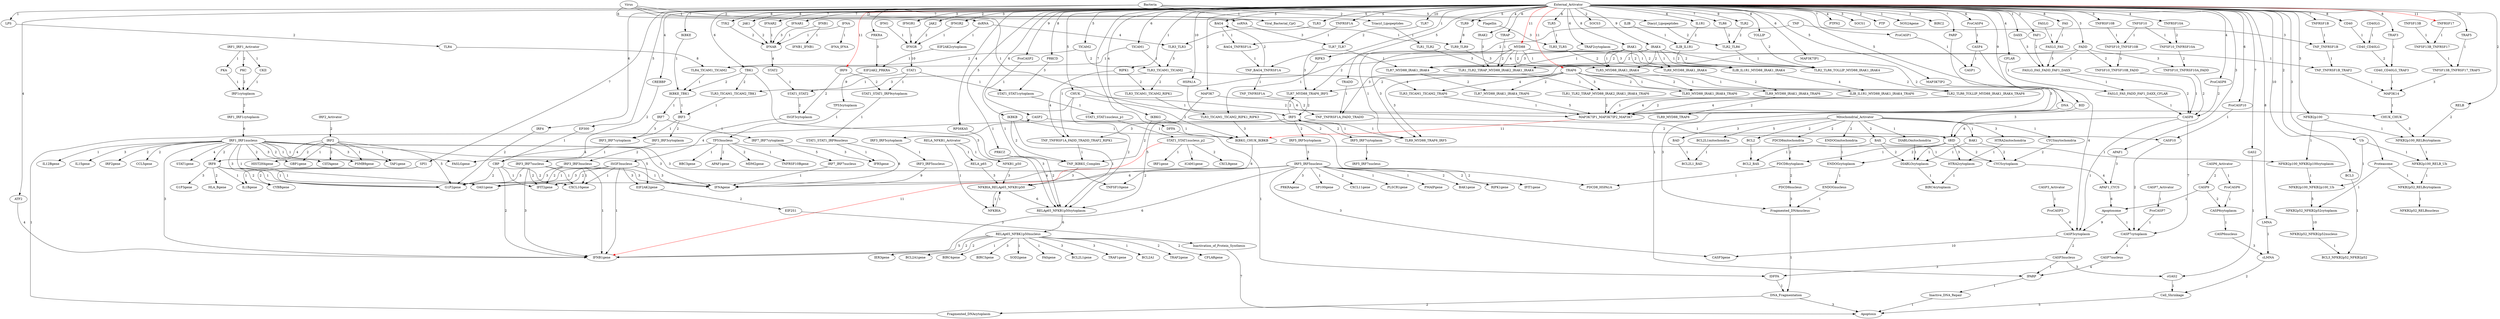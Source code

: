 strict digraph  {
" STAT1_STAT1_IRF9nucleus " [equation="  ( STAT1_STAT1_IRF9cytoplasm ) "];
" TLR2_TLR6_TOLLIP_MYD88_IRAK1_IRAK4_TRAF6 " [equation="  ( TLR2_TLR6_TOLLIP_MYD88_IRAK1_IRAK4 && (  (  ( TRAF6 )  )  ) ) "];
" PARP " [equation="  ( External_Activator ) "];
" CBP " [equation="  ( EP300 && (  (  ( CREBBP )  )  ) ) "];
" IL12Bgene " [equation="  ( IRF1_IRF1nucleus ) "];
" BCL2L1mitochondria " [equation="  ( Mitochondrial_Activator ) "];
" IL15gene " [equation="  ( IRF1_IRF1nucleus ) "];
" ISGF3nucleus " [equation="  ( ISGF3cytoplasm ) "];
" IRF9 " [equation="  ( External_Activator ) "];
" IFNGR2 " [equation="  ( External_Activator ) "];
" PDCD8nucleus " [equation="  ( PDCD8cytoplasm ) "];
" SOCS3 " [equation="  ( External_Activator ) "];
" CASP8 " [equation="  ( ProCASP8 && (  (  ( FASLG_FAS_FADD_FAF1_DAXX || TNFSF10_TNFRSF10A_FADD || FASLG_FAS_FADD_FAF1_DAXX_CFLAR || TNFSF10_TNFSF10B_FADD )  )  ) ) "];
" NFKB2p100_NFKB2p100cytoplasm " [equation="  ( NFKB2p100 && (  (  ( IKBKG_CHUK_IKBKB )  )  ) ) "];
" ProCASP2 " [equation="  ( External_Activator ) "];
" BCL2_BAX " [equation="  ( BCL2 && (  (  ( BAX )  )  ) ) "];
" ISGF3cytoplasm " [equation="  ( STAT1_STAT2 && (  (  ( IRF9 )  )  ) ) "];
" cLMNA " [equation="  ( LMNA && (  (  ( CASP6nucleus )  )  ) ) "];
" TRAF5 " [equation="  ( External_Activator ) "];
" TLR5_MYD88_IRAK1_IRAK4_TRAF6 " [equation="  ( TLR5_MYD88_IRAK1_IRAK4 && (  (  ( TRAF6 )  )  ) ) "];
" TLR1_TLR2_TIRAP_MYD88_IRAK2_IRAK1_IRAK4 " [equation="  ( TLR1_TLR2 && (  (  ( IRAK2 && MYD88 && TIRAP && IRAK1 && IRAK4 )  )  ) ) "];
" NFKBIA_RELAp65_NFKB1p50 " [equation="  ( TNF_IKBKG_Complex && (  (  ( NFKBIA && RELA_p65 && NFKB1_p50 )  )  ) )  || ( IKBKG_CHUK_IKBKB && (  (  ( NFKBIA && RELA_p65 && NFKB1_p50 )  )  ) ) "];
" Viral_Bacterial_CpG " [equation="  ( Virus )  || ( Bacteria ) "];
" EP300 " [equation="  ( External_Activator ) "];
" IFNGR " [equation="  ( IFNG && (  (  ( IFNGR1 && IFNGR2 && JAK2 )  )  ) ) "];
" CASP3cytoplasm " [equation="  ( ProCASP3 && (  (  ( CASP4 || Apoptosome || CASP8 )  )  ) ) "];
" STAT1_STAT1nucleus_p1 " [equation="  ( STAT1_STAT1cytoplasm ) "];
" TP53nucleus " [equation="  ( TP53cytoplasm ) "];
" IFNA_IFNA " [equation="  ( IFNA ) "];
" Diacyl_Lipopeptides " [equation="  ( Bacteria ) "];
" IRF1_IRF1nucleus " [equation="  ( IRF1_IRF1cytoplasm ) "];
" BAD " [equation="  ( Mitochondrial_Activator ) "];
" CREBBP " [equation="  ( External_Activator ) "];
" IFNB1gene " [equation="  ( STAT1_STAT1nucleus_p2 )  || ( ISGF3nucleus )  || ( IRF3_IRF3nucleus )  || ( IRF1_IRF1nucleus )  || ( IRF5_IRF5nucleus )  || ( RELAp65_NFBK1p50nucleus && (  (  ( IRF3_IRF3nucleus && IRF3_IRF7nucleus && ATF2 && CBP )  )  ) ) "];
" PMAIPgene " [equation="  ( IRF5_IRF5nucleus ) "];
" ILIB_IL1R1_MYD88_IRAK1_IRAK4_TRAF6 " [equation="  ( ILIB_IL1R1_MYD88_IRAK1_IRAK4 && (  (  ( TRAF6 )  )  ) ) "];
" TAP1gene " [equation="  ( IRF1_IRF1nucleus )  || ( IRF2 ) "];
" ILIB_IL1R1_MYD88_IRAK1_IRAK4 " [equation="  ( ILIB_IL1R1 && (  (  ( MYD88 && IRAK1 && IRAK4 )  )  ) ) "];
" BAK1 " [equation="  ( Mitochondrial_Activator ) "];
" IFNGR1 " [equation="  ( External_Activator ) "];
" BCL3_NFKB2p52_NFKB2p52 " [equation="  ( BCL3 && (  (  ( NFKB2p52_NFKB2p52nucleus )  )  ) ) "];
" STAT1_STAT2 " [equation="  ( STAT1 && (  (  ( STAT2 )  )  ) ) "];
" IRF7_IRF7cytoplasm " [equation="  ( IRF7 ) "];
" Ub " [equation="  ( External_Activator ) "];
" FADD " [equation="  ( External_Activator ) "];
" PTPN2 " [equation="  ( External_Activator ) "];
" TLR7_TLR7 " [equation="  ( TLR7 && (  (  ( ssRNA )  )  ) ) "];
" ProCASP6 " [equation="  ( CASP6_Activator ) "];
" FASLG_FAS_FADD_FAF1_DAXX_CFLAR " [equation="  ( FASLG_FAS_FADD_FAF1_DAXX && (  (  ( CFLAR )  )  ) ) "];
" TLR2 " [equation="  ( External_Activator ) "];
" STAT1_STAT1nucleus_p2 " [equation="  ( STAT1_STAT1nucleus_p1 ) "];
" TLR3_TICAM1_TICAM2 " [equation="  ( TLR3_TLR3 && (  (  ( TICAM2 && TICAM1 )  )  ) ) "];
" NFKB2p100 " [equation="  ( External_Activator ) "];
" TNFSF13B_TNFRSF17 " [equation="  ( TNFSF13B && (  (  ( TNFRSF17 )  )  ) ) "];
" PKC " [equation="  ( IRF1_IRF1_Activator ) "];
" CASP10 " [equation="  ( ProCASP10 && (  (  ( TNF_TNFRSF1A_FADD_TRADD )  )  ) ) "];
" IRF2gene " [equation="  ( IRF1_IRF1nucleus ) "];
" TLR7 " [equation="  ( External_Activator ) "];
" FASLGgene " [equation="  ( TP53nucleus )  || ( IRF1_IRF1nucleus ) "];
" STAT1_STAT1_IRF9cytoplasm " [equation="  ( STAT1 && (  (  ( IRF9 )  )  ) ) "];
" IDFFA " [equation="  ( DFFA && (  (  ( CASP3nucleus )  )  ) ) "];
" CKII " [equation="  ( IRF1_IRF1_Activator ) "];
" TNFSF10_TNFRSF10A_FADD " [equation="  ( TNFSF10_TNFRSF10A && (  (  ( FADD )  )  ) ) "];
" DIABLOcytoplasm " [equation="  ( DIABLOmitochondria && (  (  ( BAX || tBID || BAK1 )  )  ) ) "];
" BIRC4cytoplasm " [equation="  ! (  ( DIABLOcytoplasm )  || ( HTRA2cytoplasm )  ) "];
" PDCD8cytoplasm " [equation="  ( tBID && (  (  ( PDCD8mitochondria )  )  ) ) "];
" RIPK3 " [equation="  ( External_Activator ) "];
" CCL5gene " [equation="  ( IRF1_IRF1nucleus ) "];
" NFKB2p100_NFKB2p100_Ub " [equation="  ( NFKB2p100_NFKB2p100cytoplasm && (  (  ( Ub )  )  ) ) "];
" MAP3K14 " [equation="  ( TNFSF13B_TNFRSF17_TRAF5 )  || ( CD40_CD40LG_TRAF3 )  || ( TNF_TNFRSF1B_TRAF2 ) "];
" EIF2S1 " [equation="  ( EIF2AK2gene ) "];
" SOCS1 " [equation="  ( External_Activator ) "];
" ProCASP8 " [equation="  ( External_Activator ) "];
" ProCASP10 " [equation="  ( External_Activator ) "];
" IRAK1 " [equation="  ( External_Activator ) "];
" TNFRSF1B " [equation="  ( External_Activator ) "];
" BCL2A1 " [equation="  ( RELAp65_NFBK1p50nucleus ) "];
" TNF_TNFRSF1B_TRAF2 " [equation="  ( TNF_TNFRSF1B && (  (  ( TRAF2cytoplasm )  )  ) ) "];
" IRF3_IRF3cytoplasm " [equation="  ( IRF3 ) "];
" TOLLIP " [equation="  ( External_Activator ) "];
" CXCL10gene " [equation="  ( CBP && (  (  ( IRF3_IRF3nucleus || IRF3_IRF7nucleus )  )  ) )  || ( ISGF3nucleus ) "];
" MYD88 " [equation="  ( External_Activator ) "];
" TLR3_TICAM1_TICAM2_TRAF6 " [equation="  ( TLR3_TICAM1_TICAM2 && (  (  ( TRAF6 )  )  ) ) "];
" Fragmented_DNAnucleus " [equation="  ( DNA && (  (  ( PDCD8nucleus || ENDOGnucleus )  )  ) ) "];
" NFKB2p100_RELB_Ub " [equation="  ( NFKB2p100_RELBcytoplasm && (  (  ( Ub )  )  ) ) "];
" Inactive_DNA_Repair " [equation="  ( IPARP ) "];
" IFNAR2 " [equation="  ( External_Activator ) "];
" EIF2AK2cytoplasm " [equation="  ( dsRNA ) "];
" IRF3_IRF7nucleus " [equation="  ( IRF3_IRF7cytoplasm ) "];
" IFNB1_IFNB1 " [equation="  ( IFNB1 ) "];
" IFNAR1 " [equation="  ( External_Activator ) "];
" ProCASP1 " [equation="  ( External_Activator ) "];
" G1P3gene " [equation="  ( IRF8 ) "];
" PDCD8mitochondria " [equation="  ( Mitochondrial_Activator ) "];
" TNF_IKBKG_Complex " [equation="  ( TNF_TNFRSF1A_FADD_TRADD_TRAF2_RIPK1 && (  (  ( IKBKG && IKBKB && CHUK )  )  ) ) "];
" IRF5_IRF5cytoplasm " [equation="  ( IRF5 ) "];
" DNA " [equation="  ( External_Activator ) "];
" NFKB2p100_RELBcytoplasm " [equation="  ( NFKB2p100 && (  (  ( RELB && CHUK_CHUK )  )  ) ) "];
" ATF2 " [equation="  ( External_Activator ) "];
" CASP2 " [equation="  ( ProCASP2 && (  (  ( Fragmented_DNAcytoplasm )  )  ) ) "];
" STAT2 " [equation="  ( IFNAR ) "];
" ICAM1gene " [equation="  ( STAT1_STAT1nucleus_p2 ) "];
" TLR6 " [equation="  ( External_Activator ) "];
" IL1Bgene " [equation="  ( IRF8 && (  (  ( SPI1 )  )  ) ) "];
" GBP1gene " [equation="  ( IRF2 )  || ( IRF1_IRF1nucleus ) "];
" FASLG_FAS " [equation="  ( FASLG && (  (  ( FAS )  )  ) ) "];
" IPARP " [equation="  ( PARP && (  (  ( CASP3nucleus || CASP7nucleus )  )  ) ) "];
" HSPA1A " [equation="  ( External_Activator ) "];
" CASP6cytoplasm " [equation="  ( ProCASP6 && (  (  ( CASP9 )  )  ) ) "];
" GAS2 " [equation="  ( External_Activator ) "];
" BAG4_TNFRSF1A " [equation="  ( BAG4 && (  (  ( TNFRSF1A )  )  ) ) "];
" BAK1gene " [equation="  ( IRF5_IRF5nucleus ) "];
" EIF2AK2gene " [equation="  ( IRF1_IRF1nucleus )  || ( ISGF3nucleus ) "];
" IL1R1 " [equation="  ( External_Activator ) "];
" TRAF2gene " [equation="  ( RELAp65_NFBK1p50nucleus ) "];
" STAT1_STAT1cytoplasm " [equation="  ( STAT1 && (  (  ( PRKCD )  )  ) ) "];
" BAG4 " [equation="  ( External_Activator )  || ( TNF_BAG4_TNFRSF1A ) "];
" TNFSF10_TNFRSF10A " [equation="  ( TNFSF10 && (  (  ( TNFRSF10A )  )  ) ) "];
" PRKCD " [equation="  ( External_Activator ) "];
" FASLG_FAS_FADD_FAF1_DAXX " [equation="  ( FASLG_FAS && (  (  ( FAF1 && FADD && DAXX )  )  ) ) "];
" ProCASP4 " [equation="  ( External_Activator ) "];
" TLR9_MYD88_IRAK1_IRAK4 " [equation="  ( TLR9_TLR9 && (  (  ( MYD88 && IRAK1 && IRAK4 )  )  ) ) "];
" PTP " [equation="  ( External_Activator ) "];
" CD40_CD40LG " [equation="  ( CD40 && (  (  ( CD40LG )  )  ) ) "];
" TLR3_TICAM1_TICAM2_TBK1 " [equation="  ( TLR3_TICAM1_TICAM2 && (  (  ( TBK1 )  )  ) ) "];
" IRF5 " [equation="  ( Virus )  || ( TLR7_MYD88_TRAF6_IRF5 )  || ( TLR9_MYD88_TRAF6_IRF5 ) "];
" TLR4 " [equation="  ( LPS ) "];
" CFLARgene " [equation="  ( RELAp65_NFBK1p50nucleus ) "];
" IER3gene " [equation="  ( RELAp65_NFBK1p50nucleus ) "];
" MAP3K7IP1 " [equation="  ( External_Activator ) "];
" DIABLOmitochondria " [equation="  ( Mitochondrial_Activator ) "];
" CASP7nucleus " [equation="  ( CASP7cytoplasm ) "];
" SPI1 " [equation="  ( External_Activator ) "];
" TNF_BAG4_TNFRSF1A " [equation="  ( TNF && (  (  ( BAG4_TNFRSF1A )  )  ) ) "];
" BCL2A1gene " [equation="  ( RELAp65_NFBK1p50nucleus ) "];
" CASP9 " [equation="  ( CASP6_Activator ) "];
" TNFSF10gene " [equation="  ( IRF5_IRF5nucleus )  || ( IRF1_IRF1nucleus ) "];
" DFFA " [equation="  ( External_Activator ) "];
" TLR1_TLR2 " [equation="  ( Triacyl_Lipopeptides ) "];
" TNFRSF10B " [equation="  ( External_Activator ) "];
" PRKRAgene " [equation="  ( IRF5_IRF5nucleus ) "];
" SP100gene " [equation="  ( IRF5_IRF5nucleus ) "];
" IRF7 " [equation="  ( IKBKE_TBK1 ) "];
" RELA_p65 " [equation="  ( RELA_NFKB1_Activator ) "];
" CXCL11gene " [equation="  ( IRF5_IRF5nucleus ) "];
" ENDOGnucleus " [equation="  ( ENDOGcytoplasm ) "];
" CXCL9gene " [equation="  ( STAT1_STAT1nucleus_p2 ) "];
" ProCASP3 " [equation="  ( CASP3_Activator ) "];
" dsRNA " [equation="  ( Virus ) "];
" TICAM2 " [equation="  ( External_Activator ) "];
" TLR1_TLR2_TIRAP_MYD88_IRAK2_IRAK1_IRAK4_TRAF6 " [equation="  ( TLR1_TLR2_TIRAP_MYD88_IRAK2_IRAK1_IRAK4 && (  (  ( TRAF6 )  )  ) ) "];
" TLR3 " [equation="  ( External_Activator ) "];
" BCL3 " [equation="  ( External_Activator ) "];
" CASP3nucleus " [equation="  ( CASP3cytoplasm ) "];
" STAT1 " [equation="  ( IFNGR ) "];
" TNFRSF17 " [equation="  ( External_Activator ) "];
" DAXX " [equation="  ( External_Activator ) "];
" CD40 " [equation="  ( External_Activator ) "];
" PDCD8_HSPA1A " [equation="  ( PDCD8cytoplasm && (  (  ( HSPA1A )  )  ) ) "];
" PKA " [equation="  ( IRF1_IRF1_Activator ) "];
" NFKBIA " [equation="  ( RELA_NFKB1_Activator )  || ( NFKBIA_RELAp65_NFKB1p50 ) "];
" RELAp65_NFBK1p50nucleus " [equation="  ( RELAp65_NFKB1p50cytoplasm ) "];
" TIRAP " [equation="  ( External_Activator ) "];
" ProCASP7 " [equation="  ( CASP7_Activator ) "];
" NFKB2p52_NFKB2p52nucleus " [equation="  ( NFKB2p52_NFKB2p52cytoplasm ) "];
" Apoptosis " [equation="  ( Cell_Shrinkage )  || ( Inactive_DNA_Repair )  || ( Inactivation_of_Protein_Synthesis )  || ( DNA_Fragmentation ) "];
" PLSCR1gene " [equation="  ( IRF5_IRF5nucleus ) "];
" TNFSF10_TNFSF10B_FADD " [equation="  ( TNFSF10_TNFSF10B && (  (  ( FADD )  )  ) ) "];
" BIRC4gene " [equation="  ( RELAp65_NFBK1p50nucleus ) "];
" TLR9_TLR9 " [equation="  ( TLR9 && (  (  ( Viral_Bacterial_CpG )  )  ) ) "];
" EIF2AK2_PRKRA " [equation="  ( EIF2AK2cytoplasm && (  (  ( PRKRA )  )  ) ) "];
" IFR5gene " [equation="  ( TP53nucleus )  || ( STAT1_STAT1_IRF9nucleus ) "];
" TLR3_TICAM1_TICAM2_RIPK1_RIPK3 " [equation="  ( TLR3_TICAM1_TICAM2_RIPK1 && (  (  ( RIPK3 )  )  ) ) "];
" BAX " [equation="  ( Mitochondrial_Activator ) "];
" DNA_Fragmentation " [equation="  ( IDFFA )  || ( Fragmented_DNAnucleus ) "];
" BIRC3gene " [equation="  ( RELAp65_NFBK1p50nucleus ) "];
" TLR2_TLR6 " [equation="  ( TLR2 && (  (  ( Diacyl_Lipopeptides && TLR6 )  )  ) ) "];
" G1P2gene " [equation="  ( CBP && (  (  ( IRF3_IRF3nucleus || IRF3_IRF7nucleus )  )  ) )  || ( IRF1_IRF1nucleus && (  (  ( SPI1 && IRF8 && IRF4 )  )  ) )  || ( ISGF3nucleus )  || ( IRF2 && (  (  ( SPI1 && IRF8 && IRF4 )  )  ) ) "];
" BBC3gene " [equation="  ( TP53nucleus ) "];
" TNFRSF10A " [equation="  ( External_Activator ) "];
" IRF3_IRF5cytoplasm " [equation="  ( IRF5 ) "];
" IRF5_IRF7cytoplasm " [equation="  ( IRF5 ) "];
" TNF_TNFRSF1B " [equation="  ( TNF && (  (  ( TNFRSF1B )  )  ) ) "];
" IKBKE " [equation="  ( External_Activator ) "];
" CASP1 " [equation="  ( ProCASP1 && (  (  ( CASP4 )  )  ) ) "];
" IRF1_IRF1cytoplasm " [equation="  ( IRF1cytoplasm ) "];
" IRF3 " [equation="  ( TLR3_TICAM1_TICAM2_TBK1 )  || ( IKBKE_TBK1 ) "];
" IFNAgene " [equation="  ( STAT1_STAT1_IRF9nucleus )  || ( ISGF3nucleus )  || ( IRF1_IRF1nucleus )  || ( IRF3_IRF3nucleus )  || ( IRF3_IRF5nucleus )  || ( IRF3_IRF7nucleus )  || ( IRF7_IRF7nucleus )  || ( IRF5_IRF5nucleus ) "];
" HTRA2cytoplasm " [equation="  ( tBID && (  (  ( HTRA2mitochondria )  )  ) ) "];
" IRF1gene " [equation="  ( STAT1_STAT1nucleus_p2 ) "];
" TLR5_MYD88_IRAK1_IRAK4 " [equation="  ( TLR5_TLR5 && (  (  ( MYD88 && IRAK1 && IRAK4 )  )  ) ) "];
" BID " [equation="  ( External_Activator ) "];
" IKBKE_TBK1 " [equation="  ( TLR4_TICAM1_TICAM2 && (  (  ( IKBKE && TBK1 )  )  ) ) "];
" TLR3_TLR3 " [equation="  ( dsRNA && (  (  ( TLR3 )  )  ) ) "];
" Proteasome " [equation="  ( External_Activator ) "];
" TLR2_TLR6_TOLLIP_MYD88_IRAK1_IRAK4 " [equation="  ( TLR2_TLR6 && (  (  ( MYD88 && IRAK1 && IRAK4 && TOLLIP )  )  ) ) "];
" TNFSF10_TNFSF10B " [equation="  ( TNFSF10 && (  (  ( TNFRSF10B )  )  ) ) "];
" CYCSmytochondria " [equation="  ( Mitochondrial_Activator ) "];
" IRF5_IRF5nucleus " [equation="  ( IRF5_IRF5cytoplasm ) "];
" TYK2 " [equation="  ( External_Activator ) "];
" Cell_Shrinkage " [equation="  ( cGAS2 )  || ( cLMNA ) "];
" IFNAR " [equation="  ( IFNA && (  (  ( IFNAR2 && JAK1 && TYK2 && IFNAR1 )  )  ) )  || ( IFNB1 && (  (  ( IFNAR2 && JAK1 && TYK2 && IFNAR1 )  )  ) ) "];
" TP53cytoplasm " [equation="  ( EIF2AK2_PRKRA ) "];
" IRAK2 " [equation="  ( External_Activator ) "];
" TLR5_TLR5 " [equation="  ( TLR5 && (  (  ( Flagellin )  )  ) ) "];
" TLR9_MYD88_TRAF6_IRF5 " [equation="  ( TLR9_TLR9 && (  (  ( TRAF6 && MYD88 )  && (  (  ( ! IRF5 )  )  )  )  ) ) "];
" NOS2Agene " [equation="  ( External_Activator ) "];
" Fragmented_DNAcytoplasm " [equation="  ( DNA_Fragmentation ) "];
" ENDOGcytoplasm " [equation="  ( tBID && (  (  ( ENDOGmitochondria )  )  ) ) "];
" LMNA " [equation="  ( External_Activator ) "];
" SOD2gene " [equation="  ( RELAp65_NFBK1p50nucleus ) "];
" TLR9 " [equation="  ( External_Activator ) "];
" TLR7_MYD88_IRAK1_IRAK4 " [equation="  ( TLR7_TLR7 && (  (  ( MYD88 && IRAK1 && IRAK4 )  )  ) ) "];
" FAF1 " [equation="  ( External_Activator ) "];
" IRF3_IRF7cytoplasm " [equation="  ( IRF3 && (  (  ( IRF7 )  )  ) ) "];
" IKBKG_CHUK_IKBKB " [equation="  ( IKBKG && (  (  ( IKBKB && MAP3K7IP1_MAP3K7IP2_MAP3K7 && CHUK )  )  ) )  || ( TLR3_TICAM1_TICAM2_RIPK1_RIPK3 && (  (  ( IKBKG && IKBKB && CHUK )  )  ) ) "];
" CIITAgene " [equation="  ( IRF1_IRF1nucleus )  || ( IRF2 ) "];
" APAF1_CYCS " [equation="  ( APAF1 && (  (  ( CYCScytoplasm )  )  ) ) "];
" NFKB2p52_NFKB2p52cytoplasm " [equation="  ( NFKB2p100_NFKB2p100_Ub && (  (  ( Proteasome )  )  ) ) "];
" IRF1cytoplasm " [equation="  ( PKC )  || ( CKII )  || ( PKA ) "];
" OAS1gene " [equation="  ( IRF1_IRF1nucleus )  || ( IRF8 )  || ( ISGF3nucleus )  || ( IRF5_IRF5nucleus ) "];
" TNFRSF10Bgene " [equation="  ( TP53nucleus ) "];
" APAF1 " [equation="  ( External_Activator ) "];
" JAK1 " [equation="  ( External_Activator ) "];
" HTRA2mitochondria " [equation="  ( Mitochondrial_Activator ) "];
" Apoptosome " [equation="  ( APAF1_CYCS && (  (  ( CASP9 )  )  ) ) "];
" MAP3K7IP2 " [equation="  ( External_Activator ) "];
" RELAp65_NFKB1p50cytoplasm " [equation="  ( NFKBIA_RELAp65_NFKB1p50 && (  (  ( MAP3K7 || TBK1 || IKBKB || PRKCZ || RPS6KA5 || CHUK )  )  ) ) "];
" Triacyl_Lipopeptides " [equation="  ( Bacteria ) "];
" FASgene " [equation="  ( RELAp65_NFBK1p50nucleus ) "];
" CHUK " [equation="  ( External_Activator ) "];
" FAS " [equation="  ( External_Activator ) "];
" TLR5 " [equation="  ( External_Activator ) "];
" NFKB1_p50 " [equation="  ( RELA_NFKB1_Activator ) "];
" ssRNA " [equation="  ( Virus ) "];
" MAP3K7IP1_MAP3K7IP2_MAP3K7 " [equation="  ( TLR1_TLR2_TIRAP_MYD88_IRAK2_IRAK1_IRAK4_TRAF6 && (  (  ( MAP3K7 && MAP3K7IP2 && MAP3K7IP1 )  )  ) )  || ( TLR7_MYD88_IRAK1_IRAK4_TRAF6 && (  (  ( MAP3K7 && MAP3K7IP2 && MAP3K7IP1 )  )  ) )  || ( TLR3_TICAM1_TICAM2_TRAF6 && (  (  ( MAP3K7 && MAP3K7IP2 && MAP3K7IP1 )  )  ) )  || ( ILIB_IL1R1_MYD88_IRAK1_IRAK4_TRAF6 && (  (  ( MAP3K7 && MAP3K7IP2 && MAP3K7IP1 )  )  ) )  || ( TLR9_MYD88_IRAK1_IRAK4_TRAF6 && (  (  ( MAP3K7 && MAP3K7IP2 && MAP3K7IP1 )  )  ) )  || ( TLR2_TLR6_TOLLIP_MYD88_IRAK1_IRAK4_TRAF6 && (  (  ( MAP3K7 && MAP3K7IP2 && MAP3K7IP1 )  )  ) )  || ( TLR5_MYD88_IRAK1_IRAK4_TRAF6 && (  (  ( MAP3K7 && MAP3K7IP2 && MAP3K7IP1 )  )  ) ) "];
" CHUK_CHUK " [equation="  ( CHUK && (  (  ( MAP3K14 )  )  ) ) "];
" JAK2 " [equation="  ( External_Activator ) "];
" IRF3_IRF5nucleus " [equation="  ( IRF3_IRF5cytoplasm ) "];
" BCL2L1gene " [equation="  ( RELAp65_NFBK1p50nucleus ) "];
" RIPK1gene " [equation="  ( IRF5_IRF5nucleus ) "];
" RPS6KA5 " [equation="  ( External_Activator ) "];
" TLR4_TICAM1_TICAM2 " [equation="  ( TLR4 && (  (  ( TICAM2 && TICAM1 )  )  ) ) "];
" RELB " [equation="  ( External_Activator ) "];
" TICAM1 " [equation="  ( External_Activator ) "];
" IKBKB " [equation="  ( External_Activator ) "];
" CYBBgene " [equation="  ( IRF8 && (  (  ( SPI1 )  )  ) ) "];
" IRF3_IRF3nucleus " [equation="  ( IRF3_IRF3cytoplasm ) "];
" TLR9_MYD88_TRAF6 " [equation="  ( TLR9_MYD88_IRAK1_IRAK4_TRAF6 ) "];
" IKBKG " [equation="  ( External_Activator ) "];
" TNF_TNFRSF1A_FADD_TRADD_TRAF2_RIPK1 " [equation="  ( TNF_TNFRSF1A_FADD_TRADD && (  (  ( RIPK1 && TRAF2cytoplasm )  )  ) ) "];
" TLR7_MYD88_IRAK1_IRAK4_TRAF6 " [equation="  ( TLR7_MYD88_IRAK1_IRAK4 && (  (  ( TRAF6 )  )  ) ) "];
" TLR9_MYD88_IRAK1_IRAK4_TRAF6 " [equation="  ( TLR9_MYD88_IRAK1_IRAK4 && (  (  ( TRAF6 )  )  ) ) "];
" HLA_Bgene " [equation="  ( IRF8 ) "];
" TRAF1gene " [equation="  ( RELAp65_NFBK1p50nucleus ) "];
" BCL2 " [equation="  ( Mitochondrial_Activator ) "];
" TRAF2cytoplasm " [equation="  ( External_Activator ) "];
" TBK1 " [equation="  ( External_Activator ) "];
" ENDOGmitochondria " [equation="  ( Mitochondrial_Activator ) "];
" IRF7_IRF7nucleus " [equation="  ( IRF7_IRF7cytoplasm ) "];
" IFIT1gene " [equation="  ( IRF5_IRF5nucleus ) "];
" tBID " [equation="  ( BID && (  (  ( CASP8 || CASP2 )  )  ) ) "];
" CASP4 " [equation="  ( ProCASP4 ) "];
" IRAK4 " [equation="  ( External_Activator ) "];
" MDM2gene " [equation="  ( TP53nucleus ) "];
" CD40_CD40LG_TRAF3 " [equation="  ( CD40_CD40LG && (  (  ( TRAF3 )  )  ) ) "];
" IFIT2gene " [equation="  ( CBP && (  (  ( IRF3_IRF3nucleus || IRF3_IRF7nucleus )  )  ) )  || ( ISGF3nucleus ) "];
" Flagellin " [equation="  ( Bacteria ) "];
" BIRC2 " [equation="  ( External_Activator ) "];
" TNFRSF1A " [equation="  ( External_Activator ) "];
" PRKCZ " [equation="  ( External_Activator ) "];
" Inactivation_of_Protein_Synthesis " [equation="  ( EIF2S1 ) "];
" TRADD " [equation="  ( External_Activator ) "];
" CFLAR " [equation="  ( External_Activator ) "];
" TNFSF13B_TNFRSF17_TRAF5 " [equation="  ( TNFSF13B_TNFRSF17 && (  (  ( TRAF5 )  )  ) ) "];
" IRF8 " [equation="  ( IRF2 )  || ( IRF1_IRF1nucleus ) "];
" TNF_TNFRSF1A " [equation="  ( TNF_BAG4_TNFRSF1A ) "];
" cGAS2 " [equation="  ( GAS2 && (  (  ( CASP3nucleus )  )  ) ) "];
" CASP7cytoplasm " [equation="  ( ProCASP7 && (  (  ( CASP10 || Apoptosome || CASP8 )  )  ) ) "];
" NFKB2p52_RELBnucleus " [equation="  ( NFKB2p52_RELBcytoplasm ) "];
" ILIB_IL1R1 " [equation="  ( ILIB && (  (  ( IL1R1 )  )  ) ) "];
" LPS " [equation="  ( Bacteria ) "];
" MAP3K7 " [equation="  ( External_Activator ) "];
" NFKB2p52_RELBcytoplasm " [equation="  ( NFKB2p100_RELB_Ub && (  (  ( Proteasome )  )  ) ) "];
" PSMB9gene " [equation="  ( IRF1_IRF1nucleus )  || ( IRF2 ) "];
" CASP3gene " [equation="  ( IRF5_IRF5nucleus )  || ( CASP3cytoplasm ) "];
" CYCScytoplasm " [equation="  ( CYCSmytochondria && (  (  ( BAX || tBID || BAK1 )  )  ) ) "];
" STAT1gene " [equation="  ( IRF1_IRF1nucleus ) "];
" PRKRA " [equation="  ( External_Activator ) "];
" IRF4 " [equation="  ( External_Activator ) "];
" TLR7_MYD88_TRAF6_IRF5 " [equation="  ( TLR7_TLR7 && (  (  ( TRAF6 && MYD88 )  && (  (  ( ! IRF5 )  )  )  )  ) ) "];
" TRAF6 " [equation="  ( External_Activator ) "];
" TRAF3 " [equation="  ( External_Activator ) "];
" HIST2H4gene " [equation="  ( IRF2 )  || ( IRF1_IRF1nucleus ) "];
" APAF1gene " [equation="  ( TP53nucleus ) "];
" BCL2L1_BAD " [equation="  ( BCL2L1mitochondria && (  (  ( BAD )  )  ) ) "];
" IRF2 " [equation="  ( IRF2_Activator ) "];
" TLR3_TICAM1_TICAM2_RIPK1 " [equation="  ( TLR3_TICAM1_TICAM2 && (  (  ( RIPK1 )  )  ) ) "];
" RIPK1 " [equation="  ( External_Activator ) "];
" IRF5_IRF7nucleus " [equation="  ( IRF5_IRF7cytoplasm ) "];
" TNF_TNFRSF1A_FADD_TRADD " [equation="  ( TNF_TNFRSF1A && (  (  ( TRADD && FADD )  )  ) ) "];
" CASP6nucleus " [equation="  ( CASP6cytoplasm ) "];
" External_Activator ";
" Mitochondrial_Activator ";
" Virus ";
" Bacteria ";
" IFNG ";
" IFNA ";
" CASP6_Activator ";
" TNFSF13B ";
" IRF1_IRF1_Activator ";
" IFNB1 ";
" FASLG ";
" TNFSF10 ";
" CD40LG ";
" TNF ";
" RELA_NFKB1_Activator ";
" CASP3_Activator ";
" CASP7_Activator ";
" ILIB ";
" IRF2_Activator ";
" STAT1_STAT1_IRF9nucleus " -> " IFR5gene "  [color=black, label=1];
" STAT1_STAT1_IRF9nucleus " -> " IFNAgene "  [color=black, label=8];
" TLR2_TLR6_TOLLIP_MYD88_IRAK1_IRAK4_TRAF6 " -> " MAP3K7IP1_MAP3K7IP2_MAP3K7 "  [color=black, label=4];
" PARP " -> " IPARP "  [color=black, label=1];
" CBP " -> " IFNB1gene "  [color=black, label=2];
" CBP " -> " CXCL10gene "  [color=black, label=2];
" CBP " -> " G1P2gene "  [color=black, label=2];
" CBP " -> " IFIT2gene "  [color=black, label=1];
" BCL2L1mitochondria " -> " BCL2L1_BAD "  [color=black, label=1];
" ISGF3nucleus " -> " IFNB1gene "  [color=black, label=1];
" ISGF3nucleus " -> " CXCL10gene "  [color=black, label=1];
" ISGF3nucleus " -> " EIF2AK2gene "  [color=black, label=3];
" ISGF3nucleus " -> " G1P2gene "  [color=black, label=1];
" ISGF3nucleus " -> " IFNAgene "  [color=black, label=3];
" ISGF3nucleus " -> " OAS1gene "  [color=black, label=3];
" ISGF3nucleus " -> " IFIT2gene "  [color=black, label=2];
" IRF9 " -> " ISGF3cytoplasm "  [color=black, label=2];
" IRF9 " -> " STAT1_STAT1_IRF9cytoplasm "  [color=black, label=2];
" IFNGR2 " -> " IFNGR "  [color=black, label=1];
" PDCD8nucleus " -> " Fragmented_DNAnucleus "  [color=black, label=3];
" CASP8 " -> " CASP3cytoplasm "  [color=black, label=1];
" CASP8 " -> " tBID "  [color=black, label=6];
" CASP8 " -> " CASP7cytoplasm "  [color=black, label=7];
" NFKB2p100_NFKB2p100cytoplasm " -> " NFKB2p100_NFKB2p100_Ub "  [color=black, label=1];
" ProCASP2 " -> " CASP2 "  [color=black, label=1];
" ISGF3cytoplasm " -> " ISGF3nucleus "  [color=black, label=4];
" cLMNA " -> " Cell_Shrinkage "  [color=black, label=2];
" TRAF5 " -> " TNFSF13B_TNFRSF17_TRAF5 "  [color=black, label=1];
" TLR5_MYD88_IRAK1_IRAK4_TRAF6 " -> " MAP3K7IP1_MAP3K7IP2_MAP3K7 "  [color=black, label=1];
" TLR1_TLR2_TIRAP_MYD88_IRAK2_IRAK1_IRAK4 " -> " TLR1_TLR2_TIRAP_MYD88_IRAK2_IRAK1_IRAK4_TRAF6 "  [color=black, label=1];
" NFKBIA_RELAp65_NFKB1p50 " -> " NFKBIA "  [color=black, label=1];
" NFKBIA_RELAp65_NFKB1p50 " -> " RELAp65_NFKB1p50cytoplasm "  [color=black, label=6];
" Viral_Bacterial_CpG " -> " TLR9_TLR9 "  [color=black, label=1];
" EP300 " -> " CBP "  [color=black, label=1];
" IFNGR " -> " STAT1 "  [color=black, label=10];
" CASP3cytoplasm " -> " CASP3nucleus "  [color=black, label=2];
" CASP3cytoplasm " -> " CASP3gene "  [color=black, label=10];
" STAT1_STAT1nucleus_p1 " -> " STAT1_STAT1nucleus_p2 "  [color=black, label=1];
" TP53nucleus " -> " FASLGgene "  [color=black, label=4];
" TP53nucleus " -> " IFR5gene "  [color=black, label=3];
" TP53nucleus " -> " BBC3gene "  [color=black, label=1];
" TP53nucleus " -> " TNFRSF10Bgene "  [color=black, label=1];
" TP53nucleus " -> " MDM2gene "  [color=black, label=2];
" TP53nucleus " -> " APAF1gene "  [color=black, label=2];
" Diacyl_Lipopeptides " -> " TLR2_TLR6 "  [color=black, label=2];
" IRF1_IRF1nucleus " -> " IL12Bgene "  [color=black, label=1];
" IRF1_IRF1nucleus " -> " IL15gene "  [color=black, label=3];
" IRF1_IRF1nucleus " -> " IFNB1gene "  [color=black, label=3];
" IRF1_IRF1nucleus " -> " TAP1gene "  [color=black, label=1];
" IRF1_IRF1nucleus " -> " IRF2gene "  [color=black, label=2];
" IRF1_IRF1nucleus " -> " FASLGgene "  [color=black, label=3];
" IRF1_IRF1nucleus " -> " CCL5gene "  [color=black, label=2];
" IRF1_IRF1nucleus " -> " GBP1gene "  [color=black, label=3];
" IRF1_IRF1nucleus " -> " EIF2AK2gene "  [color=black, label=5];
" IRF1_IRF1nucleus " -> " TNFSF10gene "  [color=black, label=3];
" IRF1_IRF1nucleus " -> " G1P2gene "  [color=black, label=3];
" IRF1_IRF1nucleus " -> " IFNAgene "  [color=black, label=3];
" IRF1_IRF1nucleus " -> " CIITAgene "  [color=black, label=2];
" IRF1_IRF1nucleus " -> " OAS1gene "  [color=black, label=1];
" IRF1_IRF1nucleus " -> " IRF8 "  [color=black, label=2];
" IRF1_IRF1nucleus " -> " PSMB9gene "  [color=black, label=1];
" IRF1_IRF1nucleus " -> " STAT1gene "  [color=black, label=4];
" IRF1_IRF1nucleus " -> " HIST2H4gene "  [color=black, label=2];
" BAD " -> " BCL2L1_BAD "  [color=black, label=1];
" CREBBP " -> " CBP "  [color=black, label=2];
" ILIB_IL1R1_MYD88_IRAK1_IRAK4_TRAF6 " -> " MAP3K7IP1_MAP3K7IP2_MAP3K7 "  [color=black, label=2];
" ILIB_IL1R1_MYD88_IRAK1_IRAK4 " -> " ILIB_IL1R1_MYD88_IRAK1_IRAK4_TRAF6 "  [color=black, label=4];
" BAK1 " -> " DIABLOcytoplasm "  [color=black, label=1];
" BAK1 " -> " CYCScytoplasm "  [color=black, label=2];
" IFNGR1 " -> " IFNGR "  [color=black, label=1];
" STAT1_STAT2 " -> " ISGF3cytoplasm "  [color=black, label=2];
" IRF7_IRF7cytoplasm " -> " IRF7_IRF7nucleus "  [color=black, label=5];
" Ub " -> " NFKB2p100_NFKB2p100_Ub "  [color=black, label=1];
" Ub " -> " NFKB2p100_RELB_Ub "  [color=black, label=1];
" FADD " -> " TNFSF10_TNFRSF10A_FADD "  [color=black, label=3];
" FADD " -> " FASLG_FAS_FADD_FAF1_DAXX "  [color=black, label=1];
" FADD " -> " TNFSF10_TNFSF10B_FADD "  [color=black, label=2];
" FADD " -> " TNF_TNFRSF1A_FADD_TRADD "  [color=black, label=3];
" TLR7_TLR7 " -> " TLR7_MYD88_IRAK1_IRAK4 "  [color=black, label=1];
" TLR7_TLR7 " -> " TLR7_MYD88_TRAF6_IRF5 "  [color=black, label=3];
" ProCASP6 " -> " CASP6cytoplasm "  [color=black, label=1];
" FASLG_FAS_FADD_FAF1_DAXX_CFLAR " -> " CASP8 "  [color=black, label=1];
" TLR2 " -> " TLR2_TLR6 "  [color=black, label=2];
" STAT1_STAT1nucleus_p2 " -> " IFNB1gene "  [color=red, label=11];
" STAT1_STAT1nucleus_p2 " -> " ICAM1gene "  [color=black, label=1];
" STAT1_STAT1nucleus_p2 " -> " CXCL9gene "  [color=black, label=2];
" STAT1_STAT1nucleus_p2 " -> " IRF1gene "  [color=black, label=1];
" TLR3_TICAM1_TICAM2 " -> " TLR3_TICAM1_TICAM2_TRAF6 "  [color=black, label=4];
" TLR3_TICAM1_TICAM2 " -> " TLR3_TICAM1_TICAM2_TBK1 "  [color=black, label=3];
" TLR3_TICAM1_TICAM2 " -> " TLR3_TICAM1_TICAM2_RIPK1 "  [color=black, label=2];
" NFKB2p100 " -> " NFKB2p100_NFKB2p100cytoplasm "  [color=black, label=1];
" NFKB2p100 " -> " NFKB2p100_RELBcytoplasm "  [color=black, label=1];
" TNFSF13B_TNFRSF17 " -> " TNFSF13B_TNFRSF17_TRAF5 "  [color=black, label=1];
" PKC " -> " IRF1cytoplasm "  [color=black, label=2];
" CASP10 " -> " CASP7cytoplasm "  [color=black, label=2];
" TLR7 " -> " TLR7_TLR7 "  [color=black, label=2];
" STAT1_STAT1_IRF9cytoplasm " -> " STAT1_STAT1_IRF9nucleus "  [color=black, label=1];
" IDFFA " -> " DNA_Fragmentation "  [color=black, label=1];
" CKII " -> " IRF1cytoplasm "  [color=black, label=1];
" TNFSF10_TNFRSF10A_FADD " -> " CASP8 "  [color=black, label=2];
" DIABLOcytoplasm " -> " BIRC4cytoplasm "  [color=black, label=1];
" PDCD8cytoplasm " -> " PDCD8nucleus "  [color=black, label=2];
" PDCD8cytoplasm " -> " PDCD8_HSPA1A "  [color=black, label=1];
" RIPK3 " -> " TLR3_TICAM1_TICAM2_RIPK1_RIPK3 "  [color=black, label=1];
" NFKB2p100_NFKB2p100_Ub " -> " NFKB2p52_NFKB2p52cytoplasm "  [color=black, label=5];
" MAP3K14 " -> " CHUK_CHUK "  [color=black, label=1];
" EIF2S1 " -> " Inactivation_of_Protein_Synthesis "  [color=black, label=3];
" ProCASP8 " -> " CASP8 "  [color=black, label=2];
" ProCASP10 " -> " CASP10 "  [color=black, label=1];
" IRAK1 " -> " TLR1_TLR2_TIRAP_MYD88_IRAK2_IRAK1_IRAK4 "  [color=black, label=1];
" IRAK1 " -> " ILIB_IL1R1_MYD88_IRAK1_IRAK4 "  [color=black, label=2];
" IRAK1 " -> " TLR9_MYD88_IRAK1_IRAK4 "  [color=black, label=2];
" IRAK1 " -> " TLR5_MYD88_IRAK1_IRAK4 "  [color=black, label=1];
" IRAK1 " -> " TLR2_TLR6_TOLLIP_MYD88_IRAK1_IRAK4 "  [color=black, label=2];
" IRAK1 " -> " TLR7_MYD88_IRAK1_IRAK4 "  [color=black, label=3];
" TNFRSF1B " -> " TNF_TNFRSF1B "  [color=black, label=1];
" TNF_TNFRSF1B_TRAF2 " -> " MAP3K14 "  [color=black, label=1];
" IRF3_IRF3cytoplasm " -> " IRF3_IRF3nucleus "  [color=black, label=2];
" TOLLIP " -> " TLR2_TLR6_TOLLIP_MYD88_IRAK1_IRAK4 "  [color=black, label=2];
" MYD88 " -> " TLR1_TLR2_TIRAP_MYD88_IRAK2_IRAK1_IRAK4 "  [color=black, label=4];
" MYD88 " -> " ILIB_IL1R1_MYD88_IRAK1_IRAK4 "  [color=black, label=3];
" MYD88 " -> " TLR9_MYD88_IRAK1_IRAK4 "  [color=black, label=1];
" MYD88 " -> " TLR5_MYD88_IRAK1_IRAK4 "  [color=black, label=2];
" MYD88 " -> " TLR2_TLR6_TOLLIP_MYD88_IRAK1_IRAK4 "  [color=black, label=1];
" MYD88 " -> " TLR9_MYD88_TRAF6_IRF5 "  [color=black, label=3];
" MYD88 " -> " TLR7_MYD88_IRAK1_IRAK4 "  [color=black, label=2];
" MYD88 " -> " TLR7_MYD88_TRAF6_IRF5 "  [color=black, label=2];
" TLR3_TICAM1_TICAM2_TRAF6 " -> " MAP3K7IP1_MAP3K7IP2_MAP3K7 "  [color=black, label=1];
" Fragmented_DNAnucleus " -> " DNA_Fragmentation "  [color=black, label=1];
" NFKB2p100_RELB_Ub " -> " NFKB2p52_RELBcytoplasm "  [color=black, label=1];
" Inactive_DNA_Repair " -> " Apoptosis "  [color=black, label=1];
" IFNAR2 " -> " IFNAR "  [color=black, label=1];
" EIF2AK2cytoplasm " -> " EIF2AK2_PRKRA "  [color=black, label=1];
" IRF3_IRF7nucleus " -> " IFNB1gene "  [color=black, label=3];
" IRF3_IRF7nucleus " -> " CXCL10gene "  [color=black, label=1];
" IRF3_IRF7nucleus " -> " G1P2gene "  [color=black, label=3];
" IRF3_IRF7nucleus " -> " IFNAgene "  [color=black, label=3];
" IRF3_IRF7nucleus " -> " IFIT2gene "  [color=black, label=2];
" IFNAR1 " -> " IFNAR "  [color=black, label=3];
" ProCASP1 " -> " CASP1 "  [color=black, label=1];
" PDCD8mitochondria " -> " PDCD8cytoplasm "  [color=black, label=2];
" TNF_IKBKG_Complex " -> " NFKBIA_RELAp65_NFKB1p50 "  [color=black, label=3];
" IRF5_IRF5cytoplasm " -> " IRF5_IRF5nucleus "  [color=black, label=3];
" DNA " -> " Fragmented_DNAnucleus "  [color=black, label=3];
" NFKB2p100_RELBcytoplasm " -> " NFKB2p100_RELB_Ub "  [color=black, label=1];
" ATF2 " -> " IFNB1gene "  [color=black, label=4];
" CASP2 " -> " tBID "  [color=black, label=2];
" STAT2 " -> " STAT1_STAT2 "  [color=black, label=1];
" TLR6 " -> " TLR2_TLR6 "  [color=black, label=2];
" FASLG_FAS " -> " FASLG_FAS_FADD_FAF1_DAXX "  [color=black, label=5];
" IPARP " -> " Inactive_DNA_Repair "  [color=black, label=1];
" HSPA1A " -> " PDCD8_HSPA1A "  [color=black, label=2];
" CASP6cytoplasm " -> " CASP6nucleus "  [color=black, label=1];
" GAS2 " -> " cGAS2 "  [color=black, label=1];
" BAG4_TNFRSF1A " -> " TNF_BAG4_TNFRSF1A "  [color=black, label=1];
" EIF2AK2gene " -> " EIF2S1 "  [color=black, label=2];
" IL1R1 " -> " ILIB_IL1R1 "  [color=black, label=2];
" STAT1_STAT1cytoplasm " -> " STAT1_STAT1nucleus_p1 "  [color=black, label=1];
" BAG4 " -> " BAG4_TNFRSF1A "  [color=black, label=1];
" TNFSF10_TNFRSF10A " -> " TNFSF10_TNFRSF10A_FADD "  [color=black, label=2];
" PRKCD " -> " STAT1_STAT1cytoplasm "  [color=black, label=3];
" FASLG_FAS_FADD_FAF1_DAXX " -> " CASP8 "  [color=black, label=2];
" FASLG_FAS_FADD_FAF1_DAXX " -> " FASLG_FAS_FADD_FAF1_DAXX_CFLAR "  [color=black, label=1];
" ProCASP4 " -> " CASP4 "  [color=black, label=1];
" TLR9_MYD88_IRAK1_IRAK4 " -> " TLR9_MYD88_IRAK1_IRAK4_TRAF6 "  [color=black, label=2];
" CD40_CD40LG " -> " CD40_CD40LG_TRAF3 "  [color=black, label=2];
" TLR3_TICAM1_TICAM2_TBK1 " -> " IRF3 "  [color=black, label=1];
" IRF5 " -> " IRF5_IRF5cytoplasm "  [color=black, label=2];
" IRF5 " -> " IRF3_IRF5cytoplasm "  [color=black, label=1];
" IRF5 " -> " IRF5_IRF7cytoplasm "  [color=black, label=2];
" IRF5 " -> " TLR9_MYD88_TRAF6_IRF5 "  [color=black, label=1];
" IRF5 " -> " TLR7_MYD88_TRAF6_IRF5 "  [color=black, label=2];
" TLR4 " -> " TLR4_TICAM1_TICAM2 "  [color=black, label=8];
" MAP3K7IP1 " -> " MAP3K7IP1_MAP3K7IP2_MAP3K7 "  [color=black, label=2];
" DIABLOmitochondria " -> " DIABLOcytoplasm "  [color=black, label=1];
" CASP7nucleus " -> " IPARP "  [color=black, label=4];
" SPI1 " -> " IL1Bgene "  [color=black, label=1];
" SPI1 " -> " G1P2gene "  [color=black, label=1];
" SPI1 " -> " CYBBgene "  [color=black, label=2];
" TNF_BAG4_TNFRSF1A " -> " BAG4 "  [color=black, label=2];
" TNF_BAG4_TNFRSF1A " -> " TNF_TNFRSF1A "  [color=black, label=1];
" CASP9 " -> " CASP6cytoplasm "  [color=black, label=2];
" CASP9 " -> " Apoptosome "  [color=black, label=1];
" DFFA " -> " IDFFA "  [color=black, label=1];
" TLR1_TLR2 " -> " TLR1_TLR2_TIRAP_MYD88_IRAK2_IRAK1_IRAK4 "  [color=black, label=3];
" TNFRSF10B " -> " TNFSF10_TNFSF10B "  [color=black, label=1];
" IRF7 " -> " IRF7_IRF7cytoplasm "  [color=black, label=1];
" IRF7 " -> " IRF3_IRF7cytoplasm "  [color=black, label=3];
" RELA_p65 " -> " NFKBIA_RELAp65_NFKB1p50 "  [color=black, label=3];
" ENDOGnucleus " -> " Fragmented_DNAnucleus "  [color=black, label=1];
" ProCASP3 " -> " CASP3cytoplasm "  [color=black, label=6];
" dsRNA " -> " EIF2AK2cytoplasm "  [color=black, label=1];
" dsRNA " -> " TLR3_TLR3 "  [color=black, label=4];
" TICAM2 " -> " TLR3_TICAM1_TICAM2 "  [color=black, label=2];
" TICAM2 " -> " TLR4_TICAM1_TICAM2 "  [color=black, label=2];
" TLR1_TLR2_TIRAP_MYD88_IRAK2_IRAK1_IRAK4_TRAF6 " -> " MAP3K7IP1_MAP3K7IP2_MAP3K7 "  [color=black, label=2];
" TLR3 " -> " TLR3_TLR3 "  [color=black, label=1];
" BCL3 " -> " BCL3_NFKB2p52_NFKB2p52 "  [color=black, label=1];
" CASP3nucleus " -> " IDFFA "  [color=black, label=3];
" CASP3nucleus " -> " IPARP "  [color=black, label=1];
" CASP3nucleus " -> " cGAS2 "  [color=black, label=3];
" STAT1 " -> " STAT1_STAT2 "  [color=black, label=1];
" STAT1 " -> " STAT1_STAT1_IRF9cytoplasm "  [color=black, label=1];
" STAT1 " -> " STAT1_STAT1cytoplasm "  [color=black, label=1];
" TNFRSF17 " -> " TNFSF13B_TNFRSF17 "  [color=black, label=1];
" DAXX " -> " FASLG_FAS_FADD_FAF1_DAXX "  [color=black, label=3];
" CD40 " -> " CD40_CD40LG "  [color=black, label=1];
" PKA " -> " IRF1cytoplasm "  [color=black, label=1];
" NFKBIA " -> " NFKBIA_RELAp65_NFKB1p50 "  [color=black, label=1];
" RELAp65_NFBK1p50nucleus " -> " IFNB1gene "  [color=black, label=5];
" RELAp65_NFBK1p50nucleus " -> " BCL2A1 "  [color=black, label=1];
" RELAp65_NFBK1p50nucleus " -> " TRAF2gene "  [color=black, label=2];
" RELAp65_NFBK1p50nucleus " -> " CFLARgene "  [color=black, label=2];
" RELAp65_NFBK1p50nucleus " -> " IER3gene "  [color=black, label=2];
" RELAp65_NFBK1p50nucleus " -> " BCL2A1gene "  [color=black, label=2];
" RELAp65_NFBK1p50nucleus " -> " BIRC4gene "  [color=black, label=1];
" RELAp65_NFBK1p50nucleus " -> " BIRC3gene "  [color=black, label=3];
" RELAp65_NFBK1p50nucleus " -> " SOD2gene "  [color=black, label=1];
" RELAp65_NFBK1p50nucleus " -> " FASgene "  [color=black, label=1];
" RELAp65_NFBK1p50nucleus " -> " BCL2L1gene "  [color=black, label=3];
" RELAp65_NFBK1p50nucleus " -> " TRAF1gene "  [color=black, label=3];
" TIRAP " -> " TLR1_TLR2_TIRAP_MYD88_IRAK2_IRAK1_IRAK4 "  [color=black, label=1];
" ProCASP7 " -> " CASP7cytoplasm "  [color=black, label=1];
" NFKB2p52_NFKB2p52nucleus " -> " BCL3_NFKB2p52_NFKB2p52 "  [color=black, label=1];
" TNFSF10_TNFSF10B_FADD " -> " CASP8 "  [color=black, label=1];
" TLR9_TLR9 " -> " TLR9_MYD88_IRAK1_IRAK4 "  [color=black, label=3];
" TLR9_TLR9 " -> " TLR9_MYD88_TRAF6_IRF5 "  [color=black, label=1];
" EIF2AK2_PRKRA " -> " TP53cytoplasm "  [color=black, label=9];
" TLR3_TICAM1_TICAM2_RIPK1_RIPK3 " -> " IKBKG_CHUK_IKBKB "  [color=black, label=3];
" BAX " -> " BCL2_BAX "  [color=black, label=1];
" BAX " -> " DIABLOcytoplasm "  [color=black, label=2];
" BAX " -> " CYCScytoplasm "  [color=black, label=1];
" DNA_Fragmentation " -> " Apoptosis "  [color=black, label=3];
" DNA_Fragmentation " -> " Fragmented_DNAcytoplasm "  [color=black, label=2];
" TLR2_TLR6 " -> " TLR2_TLR6_TOLLIP_MYD88_IRAK1_IRAK4 "  [color=black, label=1];
" TNFRSF10A " -> " TNFSF10_TNFRSF10A "  [color=black, label=2];
" IRF3_IRF5cytoplasm " -> " IRF3_IRF5nucleus "  [color=black, label=1];
" IRF5_IRF7cytoplasm " -> " IRF5_IRF7nucleus "  [color=black, label=1];
" TNF_TNFRSF1B " -> " TNF_TNFRSF1B_TRAF2 "  [color=black, label=1];
" IKBKE " -> " IKBKE_TBK1 "  [color=black, label=1];
" IRF1_IRF1cytoplasm " -> " IRF1_IRF1nucleus "  [color=black, label=6];
" IRF3 " -> " IRF3_IRF3cytoplasm "  [color=black, label=2];
" IRF3 " -> " IRF3_IRF7cytoplasm "  [color=black, label=1];
" HTRA2cytoplasm " -> " BIRC4cytoplasm "  [color=black, label=1];
" TLR5_MYD88_IRAK1_IRAK4 " -> " TLR5_MYD88_IRAK1_IRAK4_TRAF6 "  [color=black, label=2];
" BID " -> " tBID "  [color=black, label=3];
" IKBKE_TBK1 " -> " IRF7 "  [color=black, label=1];
" IKBKE_TBK1 " -> " IRF3 "  [color=black, label=1];
" TLR3_TLR3 " -> " TLR3_TICAM1_TICAM2 "  [color=black, label=3];
" Proteasome " -> " NFKB2p52_NFKB2p52cytoplasm "  [color=black, label=1];
" Proteasome " -> " NFKB2p52_RELBcytoplasm "  [color=black, label=1];
" TLR2_TLR6_TOLLIP_MYD88_IRAK1_IRAK4 " -> " TLR2_TLR6_TOLLIP_MYD88_IRAK1_IRAK4_TRAF6 "  [color=black, label=2];
" TNFSF10_TNFSF10B " -> " TNFSF10_TNFSF10B_FADD "  [color=black, label=3];
" CYCSmytochondria " -> " CYCScytoplasm "  [color=black, label=2];
" IRF5_IRF5nucleus " -> " IFNB1gene "  [color=black, label=6];
" IRF5_IRF5nucleus " -> " PMAIPgene "  [color=black, label=1];
" IRF5_IRF5nucleus " -> " BAK1gene "  [color=black, label=2];
" IRF5_IRF5nucleus " -> " TNFSF10gene "  [color=black, label=2];
" IRF5_IRF5nucleus " -> " PRKRAgene "  [color=black, label=3];
" IRF5_IRF5nucleus " -> " SP100gene "  [color=black, label=1];
" IRF5_IRF5nucleus " -> " CXCL11gene "  [color=black, label=2];
" IRF5_IRF5nucleus " -> " PLSCR1gene "  [color=black, label=1];
" IRF5_IRF5nucleus " -> " IFNAgene "  [color=black, label=6];
" IRF5_IRF5nucleus " -> " OAS1gene "  [color=black, label=4];
" IRF5_IRF5nucleus " -> " RIPK1gene "  [color=black, label=2];
" IRF5_IRF5nucleus " -> " IFIT1gene "  [color=black, label=2];
" IRF5_IRF5nucleus " -> " CASP3gene "  [color=black, label=3];
" TYK2 " -> " IFNAR "  [color=black, label=2];
" Cell_Shrinkage " -> " Apoptosis "  [color=black, label=5];
" IFNAR " -> " STAT2 "  [color=black, label=4];
" TP53cytoplasm " -> " TP53nucleus "  [color=black, label=1];
" IRAK2 " -> " TLR1_TLR2_TIRAP_MYD88_IRAK2_IRAK1_IRAK4 "  [color=black, label=3];
" TLR5_TLR5 " -> " TLR5_MYD88_IRAK1_IRAK4 "  [color=black, label=2];
" TLR9_MYD88_TRAF6_IRF5 " -> " IRF5 "  [color=black, label=1];
" Fragmented_DNAcytoplasm " -> " CASP2 "  [color=black, label=1];
" ENDOGcytoplasm " -> " ENDOGnucleus "  [color=black, label=1];
" LMNA " -> " cLMNA "  [color=black, label=1];
" TLR9 " -> " TLR9_TLR9 "  [color=black, label=8];
" TLR7_MYD88_IRAK1_IRAK4 " -> " TLR7_MYD88_IRAK1_IRAK4_TRAF6 "  [color=black, label=2];
" FAF1 " -> " FASLG_FAS_FADD_FAF1_DAXX "  [color=black, label=2];
" IRF3_IRF7cytoplasm " -> " IRF3_IRF7nucleus "  [color=black, label=1];
" IKBKG_CHUK_IKBKB " -> " NFKB2p100_NFKB2p100cytoplasm "  [color=black, label=1];
" IKBKG_CHUK_IKBKB " -> " NFKBIA_RELAp65_NFKB1p50 "  [color=black, label=6];
" APAF1_CYCS " -> " Apoptosome "  [color=black, label=6];
" NFKB2p52_NFKB2p52cytoplasm " -> " NFKB2p52_NFKB2p52nucleus "  [color=black, label=10];
" IRF1cytoplasm " -> " IRF1_IRF1cytoplasm "  [color=black, label=2];
" APAF1 " -> " APAF1_CYCS "  [color=black, label=3];
" JAK1 " -> " IFNAR "  [color=black, label=2];
" HTRA2mitochondria " -> " HTRA2cytoplasm "  [color=black, label=1];
" Apoptosome " -> " CASP3cytoplasm "  [color=black, label=9];
" Apoptosome " -> " CASP7cytoplasm "  [color=black, label=1];
" MAP3K7IP2 " -> " MAP3K7IP1_MAP3K7IP2_MAP3K7 "  [color=black, label=3];
" RELAp65_NFKB1p50cytoplasm " -> " RELAp65_NFBK1p50nucleus "  [color=black, label=6];
" Triacyl_Lipopeptides " -> " TLR1_TLR2 "  [color=black, label=1];
" CHUK " -> " TNF_IKBKG_Complex "  [color=black, label=1];
" CHUK " -> " IKBKG_CHUK_IKBKB "  [color=black, label=2];
" CHUK " -> " RELAp65_NFKB1p50cytoplasm "  [color=black, label=2];
" CHUK " -> " CHUK_CHUK "  [color=black, label=2];
" FAS " -> " FASLG_FAS "  [color=black, label=1];
" TLR5 " -> " TLR5_TLR5 "  [color=black, label=1];
" NFKB1_p50 " -> " NFKBIA_RELAp65_NFKB1p50 "  [color=black, label=3];
" ssRNA " -> " TLR7_TLR7 "  [color=black, label=3];
" MAP3K7IP1_MAP3K7IP2_MAP3K7 " -> " IKBKG_CHUK_IKBKB "  [color=red, label=11];
" CHUK_CHUK " -> " NFKB2p100_RELBcytoplasm "  [color=black, label=3];
" JAK2 " -> " IFNGR "  [color=black, label=2];
" IRF3_IRF5nucleus " -> " IFNAgene "  [color=black, label=9];
" RPS6KA5 " -> " RELAp65_NFKB1p50cytoplasm "  [color=black, label=3];
" TLR4_TICAM1_TICAM2 " -> " IKBKE_TBK1 "  [color=black, label=1];
" RELB " -> " NFKB2p100_RELBcytoplasm "  [color=black, label=2];
" TICAM1 " -> " TLR3_TICAM1_TICAM2 "  [color=black, label=1];
" TICAM1 " -> " TLR4_TICAM1_TICAM2 "  [color=black, label=1];
" IKBKB " -> " TNF_IKBKG_Complex "  [color=black, label=2];
" IKBKB " -> " IKBKG_CHUK_IKBKB "  [color=black, label=1];
" IKBKB " -> " RELAp65_NFKB1p50cytoplasm "  [color=black, label=1];
" IRF3_IRF3nucleus " -> " IFNB1gene "  [color=black, label=1];
" IRF3_IRF3nucleus " -> " CXCL10gene "  [color=black, label=1];
" IRF3_IRF3nucleus " -> " G1P2gene "  [color=black, label=3];
" IRF3_IRF3nucleus " -> " IFNAgene "  [color=black, label=1];
" IRF3_IRF3nucleus " -> " IFIT2gene "  [color=black, label=2];
" IKBKG " -> " TNF_IKBKG_Complex "  [color=black, label=2];
" IKBKG " -> " IKBKG_CHUK_IKBKB "  [color=black, label=1];
" TNF_TNFRSF1A_FADD_TRADD_TRAF2_RIPK1 " -> " TNF_IKBKG_Complex "  [color=black, label=1];
" TLR7_MYD88_IRAK1_IRAK4_TRAF6 " -> " MAP3K7IP1_MAP3K7IP2_MAP3K7 "  [color=black, label=5];
" TLR9_MYD88_IRAK1_IRAK4_TRAF6 " -> " MAP3K7IP1_MAP3K7IP2_MAP3K7 "  [color=black, label=4];
" TLR9_MYD88_IRAK1_IRAK4_TRAF6 " -> " TLR9_MYD88_TRAF6 "  [color=black, label=2];
" BCL2 " -> " BCL2_BAX "  [color=black, label=1];
" TRAF2cytoplasm " -> " TNF_TNFRSF1B_TRAF2 "  [color=black, label=1];
" TRAF2cytoplasm " -> " TNF_TNFRSF1A_FADD_TRADD_TRAF2_RIPK1 "  [color=black, label=1];
" TBK1 " -> " TLR3_TICAM1_TICAM2_TBK1 "  [color=black, label=2];
" TBK1 " -> " IKBKE_TBK1 "  [color=black, label=2];
" TBK1 " -> " RELAp65_NFKB1p50cytoplasm "  [color=black, label=3];
" ENDOGmitochondria " -> " ENDOGcytoplasm "  [color=black, label=1];
" IRF7_IRF7nucleus " -> " IFNAgene "  [color=black, label=1];
" tBID " -> " DIABLOcytoplasm "  [color=black, label=1];
" tBID " -> " PDCD8cytoplasm "  [color=black, label=1];
" tBID " -> " HTRA2cytoplasm "  [color=black, label=3];
" tBID " -> " ENDOGcytoplasm "  [color=black, label=2];
" tBID " -> " CYCScytoplasm "  [color=black, label=2];
" CASP4 " -> " CASP3cytoplasm "  [color=black, label=4];
" CASP4 " -> " CASP1 "  [color=black, label=1];
" IRAK4 " -> " TLR1_TLR2_TIRAP_MYD88_IRAK2_IRAK1_IRAK4 "  [color=black, label=2];
" IRAK4 " -> " ILIB_IL1R1_MYD88_IRAK1_IRAK4 "  [color=black, label=1];
" IRAK4 " -> " TLR9_MYD88_IRAK1_IRAK4 "  [color=black, label=1];
" IRAK4 " -> " TLR5_MYD88_IRAK1_IRAK4 "  [color=black, label=2];
" IRAK4 " -> " TLR2_TLR6_TOLLIP_MYD88_IRAK1_IRAK4 "  [color=black, label=1];
" IRAK4 " -> " TLR7_MYD88_IRAK1_IRAK4 "  [color=black, label=2];
" CD40_CD40LG_TRAF3 " -> " MAP3K14 "  [color=black, label=1];
" Flagellin " -> " TLR5_TLR5 "  [color=black, label=3];
" TNFRSF1A " -> " BAG4_TNFRSF1A "  [color=black, label=1];
" PRKCZ " -> " RELAp65_NFKB1p50cytoplasm "  [color=black, label=2];
" Inactivation_of_Protein_Synthesis " -> " Apoptosis "  [color=black, label=7];
" TRADD " -> " TNF_TNFRSF1A_FADD_TRADD "  [color=black, label=1];
" CFLAR " -> " FASLG_FAS_FADD_FAF1_DAXX_CFLAR "  [color=black, label=1];
" TNFSF13B_TNFRSF17_TRAF5 " -> " MAP3K14 "  [color=black, label=3];
" IRF8 " -> " G1P3gene "  [color=black, label=3];
" IRF8 " -> " IL1Bgene "  [color=black, label=1];
" IRF8 " -> " G1P2gene "  [color=black, label=1];
" IRF8 " -> " OAS1gene "  [color=black, label=1];
" IRF8 " -> " CYBBgene "  [color=black, label=2];
" IRF8 " -> " HLA_Bgene "  [color=black, label=2];
" TNF_TNFRSF1A " -> " TNF_TNFRSF1A_FADD_TRADD "  [color=black, label=2];
" cGAS2 " -> " Cell_Shrinkage "  [color=black, label=1];
" CASP7cytoplasm " -> " CASP7nucleus "  [color=black, label=1];
" ILIB_IL1R1 " -> " ILIB_IL1R1_MYD88_IRAK1_IRAK4 "  [color=black, label=2];
" LPS " -> " TLR4 "  [color=black, label=2];
" MAP3K7 " -> " RELAp65_NFKB1p50cytoplasm "  [color=black, label=5];
" MAP3K7 " -> " MAP3K7IP1_MAP3K7IP2_MAP3K7 "  [color=black, label=6];
" NFKB2p52_RELBcytoplasm " -> " NFKB2p52_RELBnucleus "  [color=black, label=1];
" CYCScytoplasm " -> " APAF1_CYCS "  [color=black, label=4];
" PRKRA " -> " EIF2AK2_PRKRA "  [color=black, label=3];
" IRF4 " -> " G1P2gene "  [color=black, label=2];
" TLR7_MYD88_TRAF6_IRF5 " -> " IRF5 "  [color=black, label=2];
" TRAF6 " -> " TLR2_TLR6_TOLLIP_MYD88_IRAK1_IRAK4_TRAF6 "  [color=black, label=1];
" TRAF6 " -> " TLR5_MYD88_IRAK1_IRAK4_TRAF6 "  [color=black, label=2];
" TRAF6 " -> " ILIB_IL1R1_MYD88_IRAK1_IRAK4_TRAF6 "  [color=black, label=1];
" TRAF6 " -> " TLR3_TICAM1_TICAM2_TRAF6 "  [color=black, label=4];
" TRAF6 " -> " TLR1_TLR2_TIRAP_MYD88_IRAK2_IRAK1_IRAK4_TRAF6 "  [color=black, label=3];
" TRAF6 " -> " TLR9_MYD88_TRAF6_IRF5 "  [color=black, label=3];
" TRAF6 " -> " TLR7_MYD88_IRAK1_IRAK4_TRAF6 "  [color=black, label=2];
" TRAF6 " -> " TLR9_MYD88_IRAK1_IRAK4_TRAF6 "  [color=black, label=1];
" TRAF6 " -> " TLR7_MYD88_TRAF6_IRF5 "  [color=black, label=2];
" TRAF3 " -> " CD40_CD40LG_TRAF3 "  [color=black, label=1];
" IRF2 " -> " TAP1gene "  [color=black, label=1];
" IRF2 " -> " GBP1gene "  [color=black, label=1];
" IRF2 " -> " G1P2gene "  [color=black, label=5];
" IRF2 " -> " CIITAgene "  [color=black, label=2];
" IRF2 " -> " IRF8 "  [color=black, label=4];
" IRF2 " -> " PSMB9gene "  [color=black, label=1];
" IRF2 " -> " HIST2H4gene "  [color=black, label=2];
" TLR3_TICAM1_TICAM2_RIPK1 " -> " TLR3_TICAM1_TICAM2_RIPK1_RIPK3 "  [color=black, label=1];
" RIPK1 " -> " TNF_TNFRSF1A_FADD_TRADD_TRAF2_RIPK1 "  [color=black, label=4];
" RIPK1 " -> " TLR3_TICAM1_TICAM2_RIPK1 "  [color=black, label=2];
" TNF_TNFRSF1A_FADD_TRADD " -> " CASP10 "  [color=black, label=1];
" TNF_TNFRSF1A_FADD_TRADD " -> " TNF_TNFRSF1A_FADD_TRADD_TRAF2_RIPK1 "  [color=black, label=3];
" CASP6nucleus " -> " cLMNA "  [color=black, label=3];
" External_Activator " -> " PARP "  [color=black, label=7];
" External_Activator " -> " IRF9 "  [color=red, label=11];
" External_Activator " -> " IFNGR2 "  [color=black, label=3];
" External_Activator " -> " SOCS3 "  [color=black, label=2];
" External_Activator " -> " ProCASP2 "  [color=black, label=9];
" External_Activator " -> " TRAF5 "  [color=black, label=10];
" External_Activator " -> " EP300 "  [color=black, label=5];
" External_Activator " -> " CREBBP "  [color=black, label=4];
" External_Activator " -> " IFNGR1 "  [color=black, label=3];
" External_Activator " -> " Ub "  [color=black, label=2];
" External_Activator " -> " FADD "  [color=black, label=3];
" External_Activator " -> " PTPN2 "  [color=black, label=4];
" External_Activator " -> " TLR2 "  [color=black, label=9];
" External_Activator " -> " NFKB2p100 "  [color=black, label=3];
" External_Activator " -> " TLR7 "  [color=black, label=10];
" External_Activator " -> " RIPK3 "  [color=black, label=1];
" External_Activator " -> " SOCS1 "  [color=black, label=3];
" External_Activator " -> " ProCASP8 "  [color=black, label=4];
" External_Activator " -> " ProCASP10 "  [color=black, label=6];
" External_Activator " -> " IRAK1 "  [color=black, label=8];
" External_Activator " -> " TNFRSF1B "  [color=black, label=7];
" External_Activator " -> " TOLLIP "  [color=black, label=8];
" External_Activator " -> " MYD88 "  [color=red, label=11];
" External_Activator " -> " IFNAR2 "  [color=black, label=7];
" External_Activator " -> " IFNAR1 "  [color=black, label=7];
" External_Activator " -> " ProCASP1 "  [color=black, label=7];
" External_Activator " -> " DNA "  [color=black, label=5];
" External_Activator " -> " ATF2 "  [color=black, label=4];
" External_Activator " -> " TLR6 "  [color=black, label=7];
" External_Activator " -> " HSPA1A "  [color=black, label=10];
" External_Activator " -> " GAS2 "  [color=black, label=7];
" External_Activator " -> " IL1R1 "  [color=black, label=6];
" External_Activator " -> " BAG4 "  [color=black, label=5];
" External_Activator " -> " PRKCD "  [color=black, label=8];
" External_Activator " -> " ProCASP4 "  [color=black, label=6];
" External_Activator " -> " PTP "  [color=black, label=2];
" External_Activator " -> " MAP3K7IP1 "  [color=black, label=6];
" External_Activator " -> " SPI1 "  [color=black, label=7];
" External_Activator " -> " DFFA "  [color=black, label=7];
" External_Activator " -> " TNFRSF10B "  [color=black, label=3];
" External_Activator " -> " TICAM2 "  [color=black, label=5];
" External_Activator " -> " TLR3 "  [color=black, label=5];
" External_Activator " -> " BCL3 "  [color=black, label=10];
" External_Activator " -> " TNFRSF17 "  [color=red, label=11];
" External_Activator " -> " DAXX "  [color=black, label=1];
" External_Activator " -> " CD40 "  [color=black, label=8];
" External_Activator " -> " TIRAP "  [color=black, label=6];
" External_Activator " -> " TNFRSF10A "  [color=black, label=4];
" External_Activator " -> " IKBKE "  [color=black, label=7];
" External_Activator " -> " BID "  [color=black, label=9];
" External_Activator " -> " Proteasome "  [color=black, label=3];
" External_Activator " -> " TYK2 "  [color=black, label=6];
" External_Activator " -> " IRAK2 "  [color=black, label=4];
" External_Activator " -> " NOS2Agene "  [color=black, label=1];
" External_Activator " -> " LMNA "  [color=black, label=8];
" External_Activator " -> " TLR9 "  [color=black, label=5];
" External_Activator " -> " FAF1 "  [color=black, label=2];
" External_Activator " -> " APAF1 "  [color=black, label=3];
" External_Activator " -> " JAK1 "  [color=black, label=6];
" External_Activator " -> " MAP3K7IP2 "  [color=black, label=5];
" External_Activator " -> " CHUK "  [color=black, label=5];
" External_Activator " -> " FAS "  [color=black, label=8];
" External_Activator " -> " TLR5 "  [color=black, label=6];
" External_Activator " -> " JAK2 "  [color=black, label=2];
" External_Activator " -> " RPS6KA5 "  [color=black, label=4];
" External_Activator " -> " RELB "  [color=black, label=2];
" External_Activator " -> " TICAM1 "  [color=black, label=6];
" External_Activator " -> " IKBKB "  [color=black, label=6];
" External_Activator " -> " IKBKG "  [color=black, label=4];
" External_Activator " -> " TRAF2cytoplasm "  [color=black, label=6];
" External_Activator " -> " TBK1 "  [color=black, label=6];
" External_Activator " -> " IRAK4 "  [color=black, label=9];
" External_Activator " -> " BIRC2 "  [color=black, label=3];
" External_Activator " -> " TNFRSF1A "  [color=black, label=5];
" External_Activator " -> " PRKCZ "  [color=black, label=5];
" External_Activator " -> " TRADD "  [color=black, label=5];
" External_Activator " -> " CFLAR "  [color=black, label=4];
" External_Activator " -> " MAP3K7 "  [color=black, label=2];
" External_Activator " -> " PRKRA "  [color=black, label=7];
" External_Activator " -> " IRF4 "  [color=black, label=6];
" External_Activator " -> " TRAF6 "  [color=red, label=11];
" External_Activator " -> " TRAF3 "  [color=black, label=8];
" External_Activator " -> " RIPK1 "  [color=black, label=1];
" Mitochondrial_Activator " -> " BCL2L1mitochondria "  [color=black, label=5];
" Mitochondrial_Activator " -> " BAD "  [color=black, label=3];
" Mitochondrial_Activator " -> " BAK1 "  [color=black, label=1];
" Mitochondrial_Activator " -> " PDCD8mitochondria "  [color=black, label=2];
" Mitochondrial_Activator " -> " DIABLOmitochondria "  [color=black, label=1];
" Mitochondrial_Activator " -> " BAX "  [color=black, label=2];
" Mitochondrial_Activator " -> " CYCSmytochondria "  [color=black, label=1];
" Mitochondrial_Activator " -> " HTRA2mitochondria "  [color=black, label=3];
" Mitochondrial_Activator " -> " BCL2 "  [color=black, label=2];
" Mitochondrial_Activator " -> " ENDOGmitochondria "  [color=black, label=2];
" Virus " -> " Viral_Bacterial_CpG "  [color=black, label=2];
" Virus " -> " IRF5 "  [color=black, label=1];
" Virus " -> " dsRNA "  [color=black, label=6];
" Virus " -> " ssRNA "  [color=black, label=1];
" Bacteria " -> " Viral_Bacterial_CpG "  [color=black, label=2];
" Bacteria " -> " Diacyl_Lipopeptides "  [color=black, label=5];
" Bacteria " -> " Triacyl_Lipopeptides "  [color=black, label=1];
" Bacteria " -> " Flagellin "  [color=black, label=2];
" Bacteria " -> " LPS "  [color=black, label=1];
" IFNG " -> " IFNGR "  [color=black, label=1];
" IFNA " -> " IFNA_IFNA "  [color=black, label=1];
" IFNA " -> " IFNAR "  [color=black, label=1];
" CASP6_Activator " -> " ProCASP6 "  [color=black, label=1];
" CASP6_Activator " -> " CASP9 "  [color=black, label=2];
" TNFSF13B " -> " TNFSF13B_TNFRSF17 "  [color=black, label=1];
" IRF1_IRF1_Activator " -> " PKC "  [color=black, label=2];
" IRF1_IRF1_Activator " -> " CKII "  [color=black, label=1];
" IRF1_IRF1_Activator " -> " PKA "  [color=black, label=1];
" IFNB1 " -> " IFNB1_IFNB1 "  [color=black, label=1];
" IFNB1 " -> " IFNAR "  [color=black, label=1];
" FASLG " -> " FASLG_FAS "  [color=black, label=1];
" TNFSF10 " -> " TNFSF10_TNFRSF10A "  [color=black, label=1];
" TNFSF10 " -> " TNFSF10_TNFSF10B "  [color=black, label=1];
" CD40LG " -> " CD40_CD40LG "  [color=black, label=1];
" TNF " -> " TNF_BAG4_TNFRSF1A "  [color=black, label=2];
" TNF " -> " TNF_TNFRSF1B "  [color=black, label=3];
" RELA_NFKB1_Activator " -> " RELA_p65 "  [color=black, label=1];
" RELA_NFKB1_Activator " -> " NFKBIA "  [color=black, label=1];
" RELA_NFKB1_Activator " -> " NFKB1_p50 "  [color=black, label=1];
" CASP3_Activator " -> " ProCASP3 "  [color=black, label=1];
" CASP7_Activator " -> " ProCASP7 "  [color=black, label=1];
" ILIB " -> " ILIB_IL1R1 "  [color=black, label=1];
" IRF2_Activator " -> " IRF2 "  [color=black, label=2];
}
